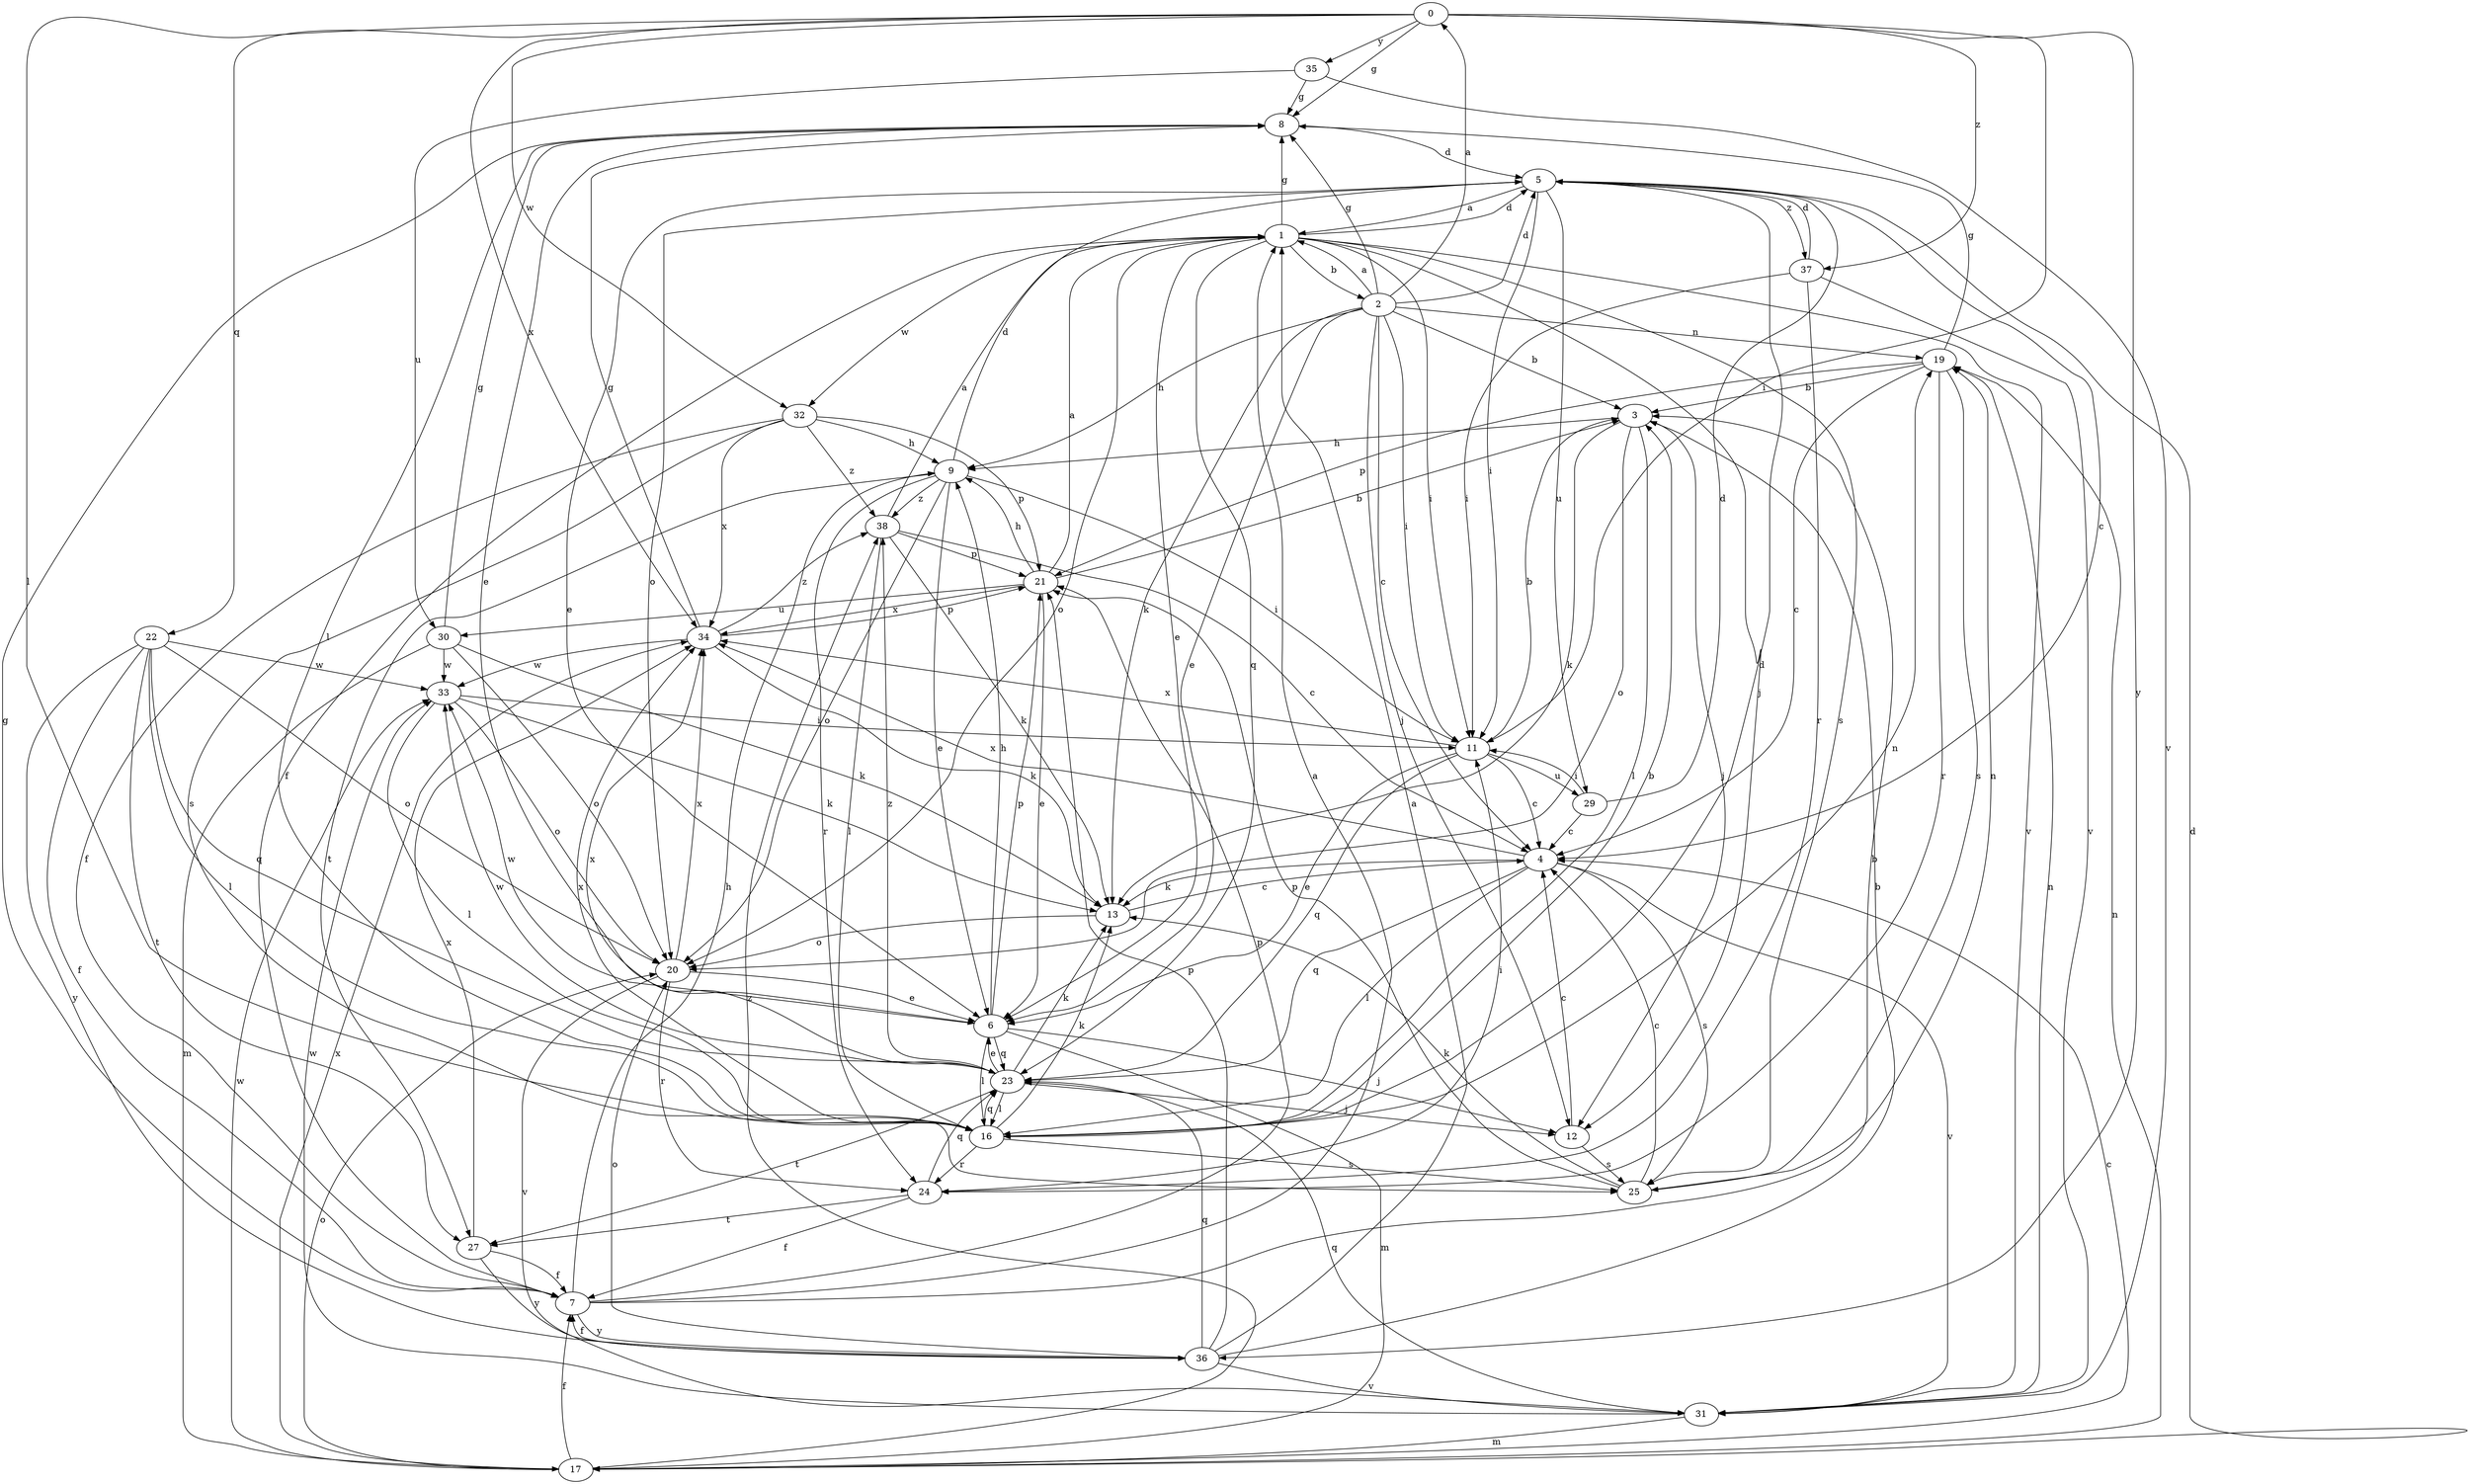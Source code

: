 strict digraph  {
0;
1;
2;
3;
4;
5;
6;
7;
8;
9;
11;
12;
13;
16;
17;
19;
20;
21;
22;
23;
24;
25;
27;
29;
30;
31;
32;
33;
34;
35;
36;
37;
38;
0 -> 8  [label=g];
0 -> 11  [label=i];
0 -> 16  [label=l];
0 -> 22  [label=q];
0 -> 32  [label=w];
0 -> 34  [label=x];
0 -> 35  [label=y];
0 -> 36  [label=y];
0 -> 37  [label=z];
1 -> 2  [label=b];
1 -> 5  [label=d];
1 -> 6  [label=e];
1 -> 7  [label=f];
1 -> 8  [label=g];
1 -> 11  [label=i];
1 -> 12  [label=j];
1 -> 20  [label=o];
1 -> 23  [label=q];
1 -> 25  [label=s];
1 -> 31  [label=v];
1 -> 32  [label=w];
2 -> 0  [label=a];
2 -> 1  [label=a];
2 -> 3  [label=b];
2 -> 4  [label=c];
2 -> 5  [label=d];
2 -> 6  [label=e];
2 -> 8  [label=g];
2 -> 9  [label=h];
2 -> 11  [label=i];
2 -> 12  [label=j];
2 -> 13  [label=k];
2 -> 19  [label=n];
3 -> 9  [label=h];
3 -> 12  [label=j];
3 -> 13  [label=k];
3 -> 16  [label=l];
3 -> 20  [label=o];
4 -> 13  [label=k];
4 -> 16  [label=l];
4 -> 23  [label=q];
4 -> 25  [label=s];
4 -> 31  [label=v];
4 -> 34  [label=x];
5 -> 1  [label=a];
5 -> 4  [label=c];
5 -> 6  [label=e];
5 -> 11  [label=i];
5 -> 20  [label=o];
5 -> 29  [label=u];
5 -> 37  [label=z];
6 -> 9  [label=h];
6 -> 12  [label=j];
6 -> 16  [label=l];
6 -> 17  [label=m];
6 -> 21  [label=p];
6 -> 23  [label=q];
6 -> 33  [label=w];
7 -> 1  [label=a];
7 -> 3  [label=b];
7 -> 8  [label=g];
7 -> 9  [label=h];
7 -> 21  [label=p];
7 -> 36  [label=y];
8 -> 5  [label=d];
8 -> 6  [label=e];
8 -> 16  [label=l];
9 -> 5  [label=d];
9 -> 6  [label=e];
9 -> 11  [label=i];
9 -> 20  [label=o];
9 -> 24  [label=r];
9 -> 27  [label=t];
9 -> 38  [label=z];
11 -> 3  [label=b];
11 -> 4  [label=c];
11 -> 6  [label=e];
11 -> 23  [label=q];
11 -> 29  [label=u];
11 -> 34  [label=x];
12 -> 4  [label=c];
12 -> 25  [label=s];
13 -> 4  [label=c];
13 -> 20  [label=o];
16 -> 3  [label=b];
16 -> 5  [label=d];
16 -> 13  [label=k];
16 -> 19  [label=n];
16 -> 23  [label=q];
16 -> 24  [label=r];
16 -> 25  [label=s];
16 -> 34  [label=x];
17 -> 4  [label=c];
17 -> 5  [label=d];
17 -> 7  [label=f];
17 -> 19  [label=n];
17 -> 20  [label=o];
17 -> 33  [label=w];
17 -> 34  [label=x];
17 -> 38  [label=z];
19 -> 3  [label=b];
19 -> 4  [label=c];
19 -> 8  [label=g];
19 -> 21  [label=p];
19 -> 24  [label=r];
19 -> 25  [label=s];
20 -> 6  [label=e];
20 -> 24  [label=r];
20 -> 31  [label=v];
20 -> 34  [label=x];
21 -> 1  [label=a];
21 -> 3  [label=b];
21 -> 6  [label=e];
21 -> 9  [label=h];
21 -> 30  [label=u];
21 -> 34  [label=x];
22 -> 7  [label=f];
22 -> 16  [label=l];
22 -> 20  [label=o];
22 -> 23  [label=q];
22 -> 27  [label=t];
22 -> 33  [label=w];
22 -> 36  [label=y];
23 -> 6  [label=e];
23 -> 12  [label=j];
23 -> 13  [label=k];
23 -> 16  [label=l];
23 -> 27  [label=t];
23 -> 33  [label=w];
23 -> 34  [label=x];
23 -> 38  [label=z];
24 -> 7  [label=f];
24 -> 11  [label=i];
24 -> 23  [label=q];
24 -> 27  [label=t];
25 -> 4  [label=c];
25 -> 13  [label=k];
25 -> 19  [label=n];
25 -> 21  [label=p];
27 -> 7  [label=f];
27 -> 34  [label=x];
27 -> 36  [label=y];
29 -> 4  [label=c];
29 -> 5  [label=d];
29 -> 11  [label=i];
30 -> 8  [label=g];
30 -> 13  [label=k];
30 -> 17  [label=m];
30 -> 20  [label=o];
30 -> 33  [label=w];
31 -> 17  [label=m];
31 -> 19  [label=n];
31 -> 23  [label=q];
31 -> 33  [label=w];
32 -> 7  [label=f];
32 -> 9  [label=h];
32 -> 21  [label=p];
32 -> 25  [label=s];
32 -> 34  [label=x];
32 -> 38  [label=z];
33 -> 11  [label=i];
33 -> 13  [label=k];
33 -> 16  [label=l];
33 -> 20  [label=o];
34 -> 8  [label=g];
34 -> 13  [label=k];
34 -> 21  [label=p];
34 -> 33  [label=w];
34 -> 38  [label=z];
35 -> 8  [label=g];
35 -> 30  [label=u];
35 -> 31  [label=v];
36 -> 1  [label=a];
36 -> 3  [label=b];
36 -> 7  [label=f];
36 -> 20  [label=o];
36 -> 21  [label=p];
36 -> 23  [label=q];
36 -> 31  [label=v];
37 -> 5  [label=d];
37 -> 11  [label=i];
37 -> 24  [label=r];
37 -> 31  [label=v];
38 -> 1  [label=a];
38 -> 4  [label=c];
38 -> 13  [label=k];
38 -> 16  [label=l];
38 -> 21  [label=p];
}

